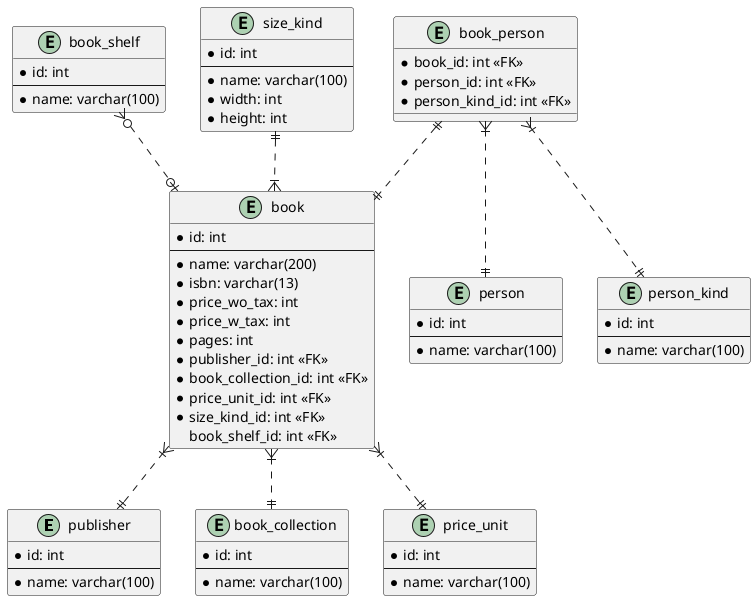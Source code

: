 @startuml

entity publisher {
  * id: int
  --
  * name: varchar(100)
}

entity book_collection {
  * id: int
  --
  * name: varchar(100)
}

entity price_unit {
  * id: int
  --
  * name: varchar(100)
}

entity book {
  * id: int
  --
  * name: varchar(200)
  * isbn: varchar(13)
  * price_wo_tax: int
  * price_w_tax: int
  * pages: int
  * publisher_id: int <<FK>>
  * book_collection_id: int <<FK>>
  * price_unit_id: int <<FK>>
  * size_kind_id: int <<FK>>
  book_shelf_id: int <<FK>>
}

entity person {
  * id: int
  --
  * name: varchar(100)
}

entity person_kind {
  * id: int
  --
  * name: varchar(100)
}

entity book_person {
  * book_id: int <<FK>>
  * person_id: int <<FK>>
  * person_kind_id: int <<FK>>
}

entity book_shelf {
  * id: int
  --
  * name: varchar(100)
}

entity size_kind {
  * id: int
  --
  * name: varchar(100)
  * width: int
  * height: int
}


book }|..|| publisher
book }|..|| book_collection
book }|..|| price_unit
book_person ||..|| book
book_person }|..|| person
book_person }|..|| person_kind
book_shelf }o..o| book
size_kind ||..|{ book

@enduml
